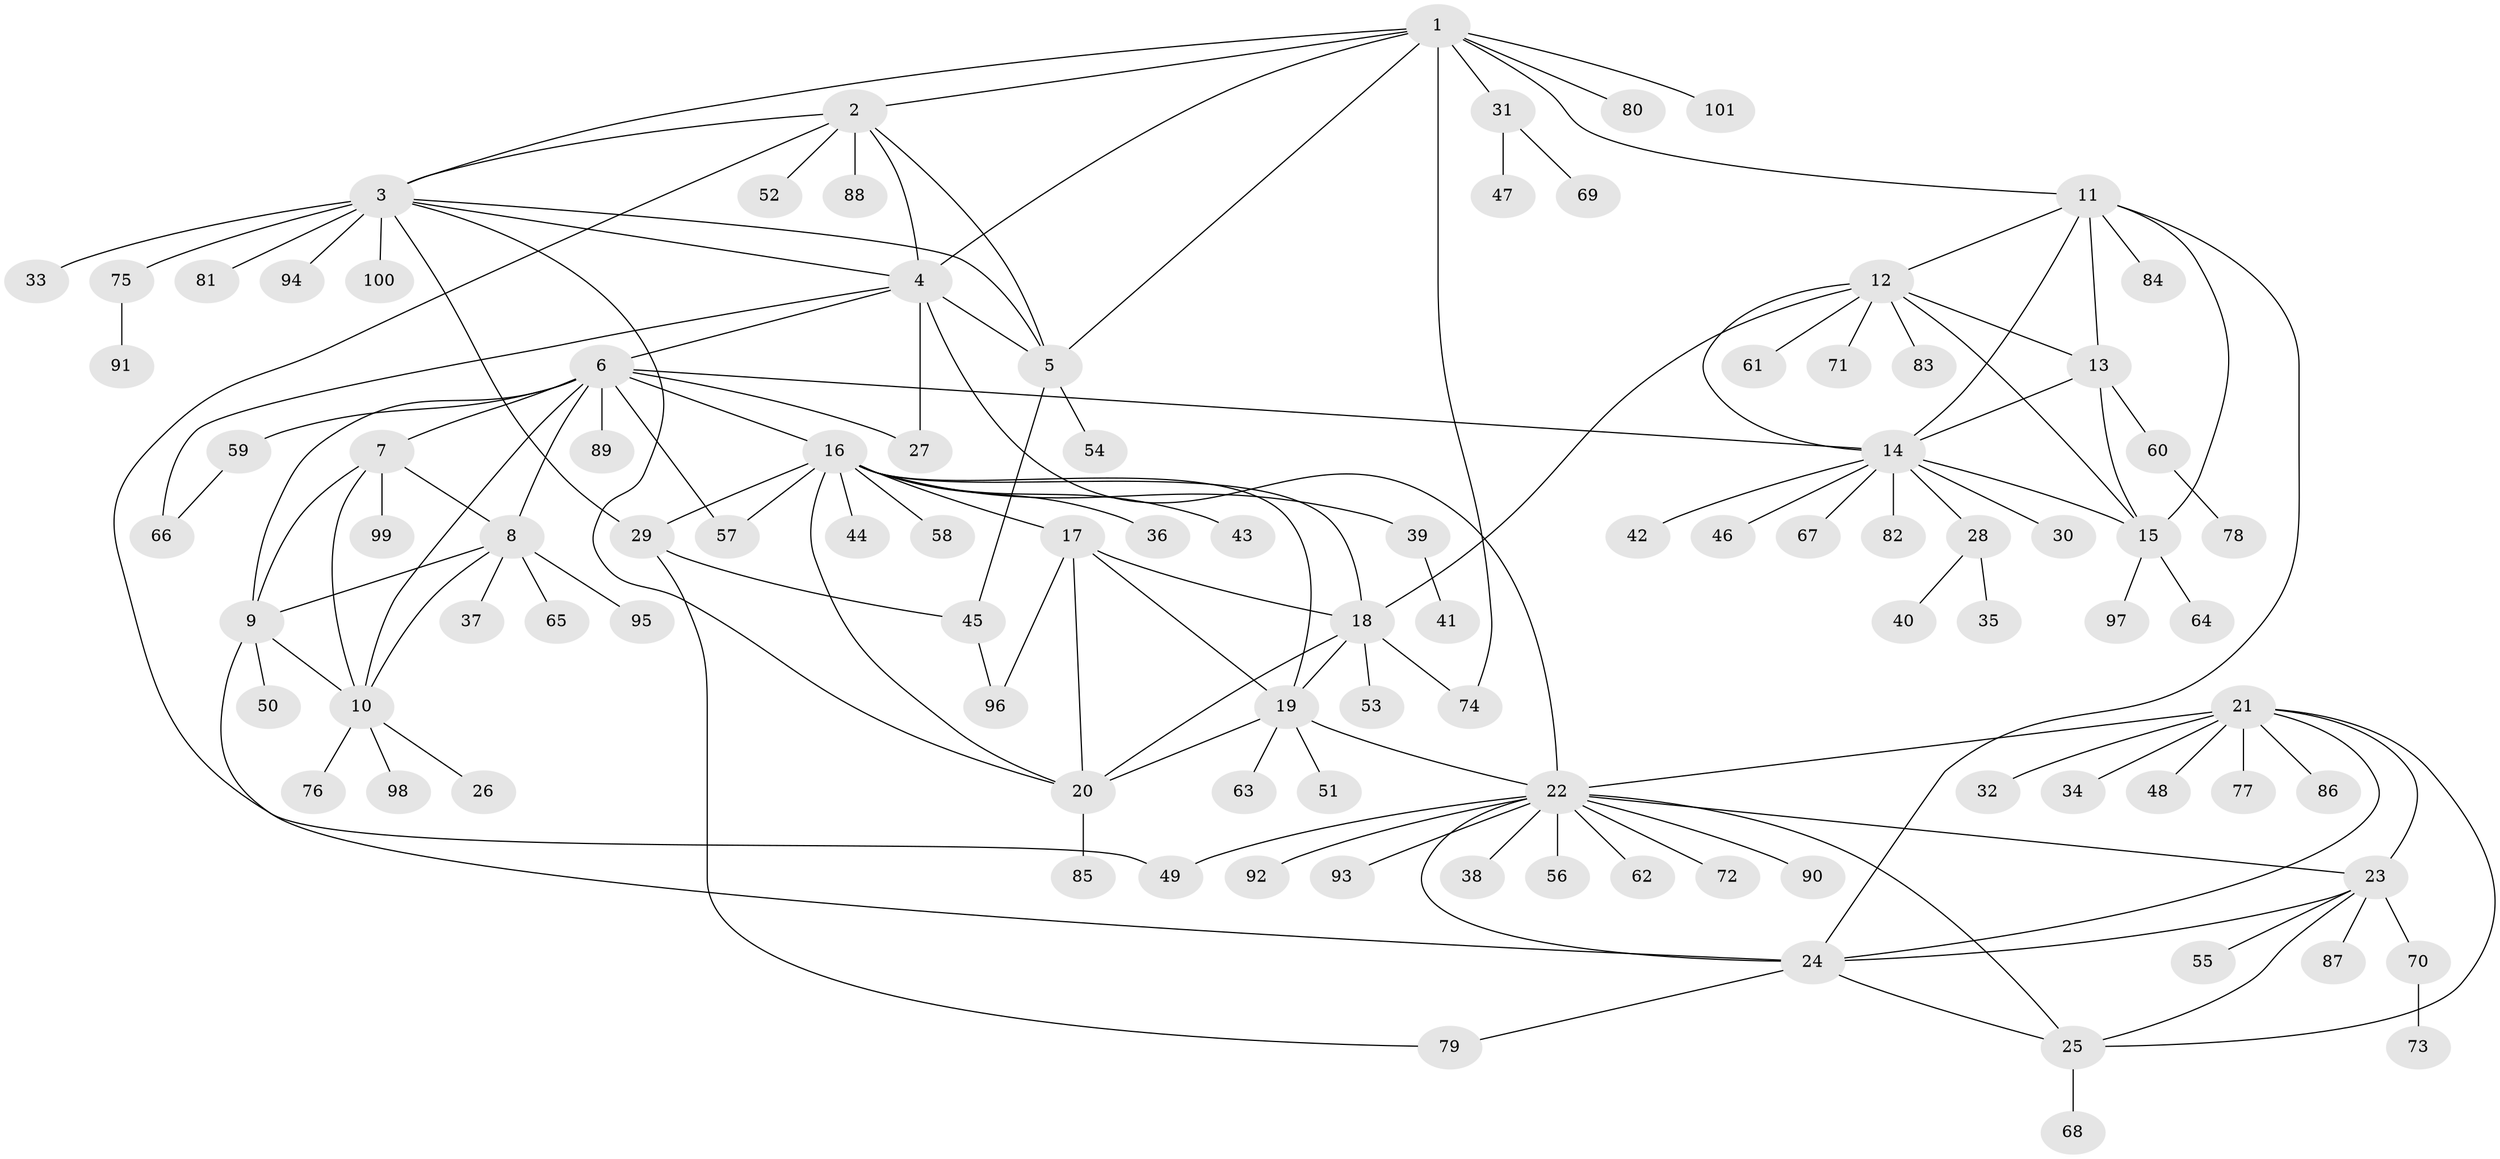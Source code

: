 // Generated by graph-tools (version 1.1) at 2025/26/03/09/25 03:26:39]
// undirected, 101 vertices, 145 edges
graph export_dot {
graph [start="1"]
  node [color=gray90,style=filled];
  1;
  2;
  3;
  4;
  5;
  6;
  7;
  8;
  9;
  10;
  11;
  12;
  13;
  14;
  15;
  16;
  17;
  18;
  19;
  20;
  21;
  22;
  23;
  24;
  25;
  26;
  27;
  28;
  29;
  30;
  31;
  32;
  33;
  34;
  35;
  36;
  37;
  38;
  39;
  40;
  41;
  42;
  43;
  44;
  45;
  46;
  47;
  48;
  49;
  50;
  51;
  52;
  53;
  54;
  55;
  56;
  57;
  58;
  59;
  60;
  61;
  62;
  63;
  64;
  65;
  66;
  67;
  68;
  69;
  70;
  71;
  72;
  73;
  74;
  75;
  76;
  77;
  78;
  79;
  80;
  81;
  82;
  83;
  84;
  85;
  86;
  87;
  88;
  89;
  90;
  91;
  92;
  93;
  94;
  95;
  96;
  97;
  98;
  99;
  100;
  101;
  1 -- 2;
  1 -- 3;
  1 -- 4;
  1 -- 5;
  1 -- 11;
  1 -- 31;
  1 -- 74;
  1 -- 80;
  1 -- 101;
  2 -- 3;
  2 -- 4;
  2 -- 5;
  2 -- 49;
  2 -- 52;
  2 -- 88;
  3 -- 4;
  3 -- 5;
  3 -- 20;
  3 -- 29;
  3 -- 33;
  3 -- 75;
  3 -- 81;
  3 -- 94;
  3 -- 100;
  4 -- 5;
  4 -- 6;
  4 -- 22;
  4 -- 27;
  4 -- 66;
  5 -- 45;
  5 -- 54;
  6 -- 7;
  6 -- 8;
  6 -- 9;
  6 -- 10;
  6 -- 14;
  6 -- 16;
  6 -- 27;
  6 -- 57;
  6 -- 59;
  6 -- 89;
  7 -- 8;
  7 -- 9;
  7 -- 10;
  7 -- 99;
  8 -- 9;
  8 -- 10;
  8 -- 37;
  8 -- 65;
  8 -- 95;
  9 -- 10;
  9 -- 24;
  9 -- 50;
  10 -- 26;
  10 -- 76;
  10 -- 98;
  11 -- 12;
  11 -- 13;
  11 -- 14;
  11 -- 15;
  11 -- 24;
  11 -- 84;
  12 -- 13;
  12 -- 14;
  12 -- 15;
  12 -- 18;
  12 -- 61;
  12 -- 71;
  12 -- 83;
  13 -- 14;
  13 -- 15;
  13 -- 60;
  14 -- 15;
  14 -- 28;
  14 -- 30;
  14 -- 42;
  14 -- 46;
  14 -- 67;
  14 -- 82;
  15 -- 64;
  15 -- 97;
  16 -- 17;
  16 -- 18;
  16 -- 19;
  16 -- 20;
  16 -- 29;
  16 -- 36;
  16 -- 39;
  16 -- 43;
  16 -- 44;
  16 -- 57;
  16 -- 58;
  17 -- 18;
  17 -- 19;
  17 -- 20;
  17 -- 96;
  18 -- 19;
  18 -- 20;
  18 -- 53;
  18 -- 74;
  19 -- 20;
  19 -- 22;
  19 -- 51;
  19 -- 63;
  20 -- 85;
  21 -- 22;
  21 -- 23;
  21 -- 24;
  21 -- 25;
  21 -- 32;
  21 -- 34;
  21 -- 48;
  21 -- 77;
  21 -- 86;
  22 -- 23;
  22 -- 24;
  22 -- 25;
  22 -- 38;
  22 -- 49;
  22 -- 56;
  22 -- 62;
  22 -- 72;
  22 -- 90;
  22 -- 92;
  22 -- 93;
  23 -- 24;
  23 -- 25;
  23 -- 55;
  23 -- 70;
  23 -- 87;
  24 -- 25;
  24 -- 79;
  25 -- 68;
  28 -- 35;
  28 -- 40;
  29 -- 45;
  29 -- 79;
  31 -- 47;
  31 -- 69;
  39 -- 41;
  45 -- 96;
  59 -- 66;
  60 -- 78;
  70 -- 73;
  75 -- 91;
}
